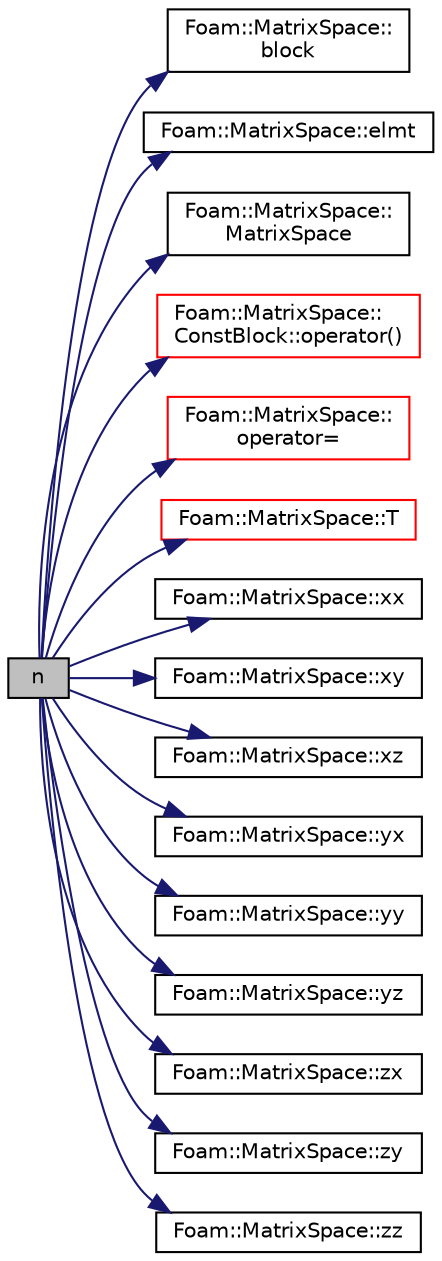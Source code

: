 digraph "n"
{
  bgcolor="transparent";
  edge [fontname="Helvetica",fontsize="10",labelfontname="Helvetica",labelfontsize="10"];
  node [fontname="Helvetica",fontsize="10",shape=record];
  rankdir="LR";
  Node1 [label="n",height=0.2,width=0.4,color="black", fillcolor="grey75", style="filled", fontcolor="black"];
  Node1 -> Node2 [color="midnightblue",fontsize="10",style="solid",fontname="Helvetica"];
  Node2 [label="Foam::MatrixSpace::\lblock",height=0.2,width=0.4,color="black",URL="$a01478.html#af80e8de4bb4f7f6e428b5f412f0fe3a2",tooltip="Return a const sub-block corresponding to the specified type. "];
  Node1 -> Node3 [color="midnightblue",fontsize="10",style="solid",fontname="Helvetica"];
  Node3 [label="Foam::MatrixSpace::elmt",height=0.2,width=0.4,color="black",URL="$a01478.html#ad31a08206bf8cf84426e1fac3c743cb6",tooltip="Fast const element access using compile-time addressing. "];
  Node1 -> Node4 [color="midnightblue",fontsize="10",style="solid",fontname="Helvetica"];
  Node4 [label="Foam::MatrixSpace::\lMatrixSpace",height=0.2,width=0.4,color="black",URL="$a01478.html#a0e086966df10cc0208d6cfa3dcf52190",tooltip="Construct null. "];
  Node1 -> Node5 [color="midnightblue",fontsize="10",style="solid",fontname="Helvetica"];
  Node5 [label="Foam::MatrixSpace::\lConstBlock::operator()",height=0.2,width=0.4,color="red",URL="$a00391.html#a53bd706fcfff646196cb4d8a6f231c28",tooltip="Construct and return the sub-ensor corresponding to this block. "];
  Node1 -> Node6 [color="midnightblue",fontsize="10",style="solid",fontname="Helvetica"];
  Node6 [label="Foam::MatrixSpace::\loperator=",height=0.2,width=0.4,color="red",URL="$a01478.html#afcb786944ad7f80ca2050402bbf2060d",tooltip="Assignment to zero. "];
  Node1 -> Node7 [color="midnightblue",fontsize="10",style="solid",fontname="Helvetica"];
  Node7 [label="Foam::MatrixSpace::T",height=0.2,width=0.4,color="red",URL="$a01478.html#af1847c7c7d28743083cd2c4fe82e5efc",tooltip="Return the transpose of the matrix. "];
  Node1 -> Node8 [color="midnightblue",fontsize="10",style="solid",fontname="Helvetica"];
  Node8 [label="Foam::MatrixSpace::xx",height=0.2,width=0.4,color="black",URL="$a01478.html#adefeff2f0e457c0e62a5e9d1292e3569"];
  Node1 -> Node9 [color="midnightblue",fontsize="10",style="solid",fontname="Helvetica"];
  Node9 [label="Foam::MatrixSpace::xy",height=0.2,width=0.4,color="black",URL="$a01478.html#a9eba447e6738c78e6b0694c15b09236e"];
  Node1 -> Node10 [color="midnightblue",fontsize="10",style="solid",fontname="Helvetica"];
  Node10 [label="Foam::MatrixSpace::xz",height=0.2,width=0.4,color="black",URL="$a01478.html#a217bb40fe6bbc4fd0d1f61fb1585d47e"];
  Node1 -> Node11 [color="midnightblue",fontsize="10",style="solid",fontname="Helvetica"];
  Node11 [label="Foam::MatrixSpace::yx",height=0.2,width=0.4,color="black",URL="$a01478.html#a6db6b3dd02257844bb6fc0b9bf95ff5c"];
  Node1 -> Node12 [color="midnightblue",fontsize="10",style="solid",fontname="Helvetica"];
  Node12 [label="Foam::MatrixSpace::yy",height=0.2,width=0.4,color="black",URL="$a01478.html#a1fabd792063b2f2c0c53693512a5baeb"];
  Node1 -> Node13 [color="midnightblue",fontsize="10",style="solid",fontname="Helvetica"];
  Node13 [label="Foam::MatrixSpace::yz",height=0.2,width=0.4,color="black",URL="$a01478.html#aded7c943a25c96a9b28f63116b1060c8"];
  Node1 -> Node14 [color="midnightblue",fontsize="10",style="solid",fontname="Helvetica"];
  Node14 [label="Foam::MatrixSpace::zx",height=0.2,width=0.4,color="black",URL="$a01478.html#a7222a378de92a8c4aef02b0c26d33dcd"];
  Node1 -> Node15 [color="midnightblue",fontsize="10",style="solid",fontname="Helvetica"];
  Node15 [label="Foam::MatrixSpace::zy",height=0.2,width=0.4,color="black",URL="$a01478.html#ab6046e7336c8423b79112ae4b13e66ca"];
  Node1 -> Node16 [color="midnightblue",fontsize="10",style="solid",fontname="Helvetica"];
  Node16 [label="Foam::MatrixSpace::zz",height=0.2,width=0.4,color="black",URL="$a01478.html#ad557e07a1361f2a9875b25deead0beb8"];
}
